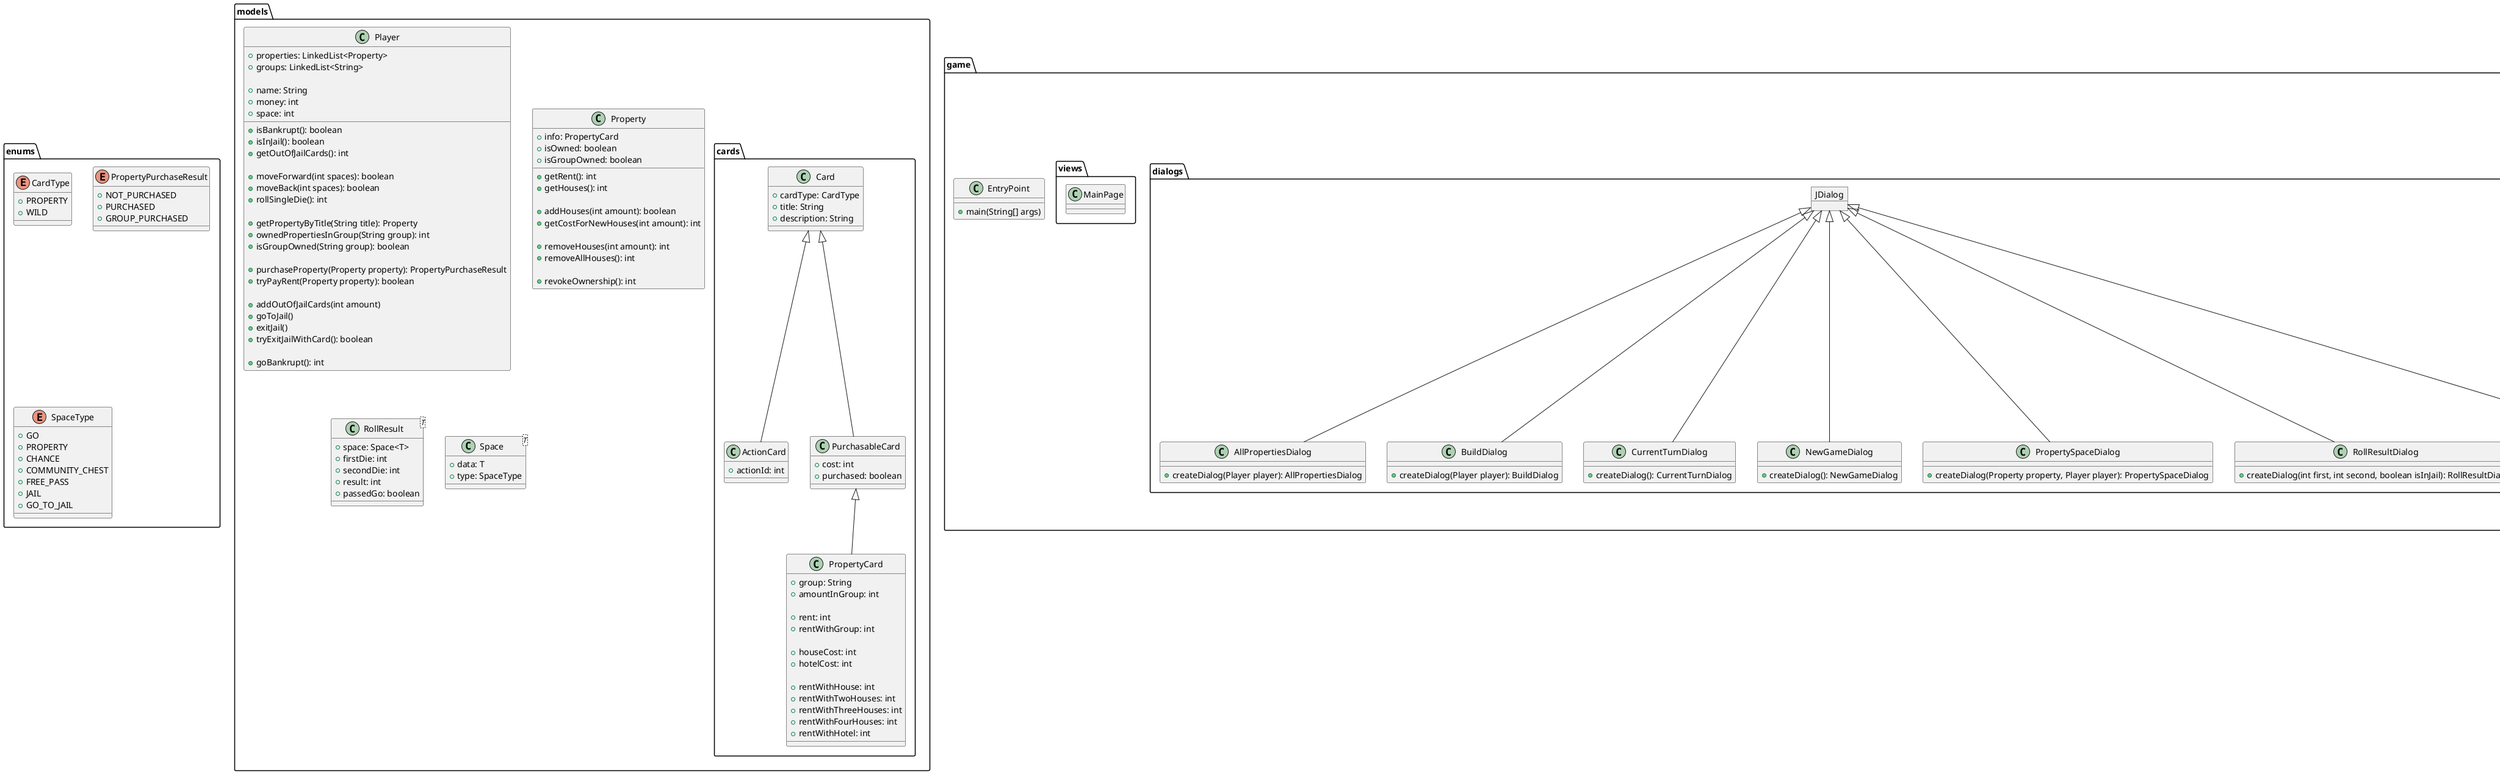 @startuml JMonopoly

package enums {
    enum CardType {
        +PROPERTY
        +WILD
    }

    enum PropertyPurchaseResult {
        +NOT_PURCHASED
        +PURCHASED
        +GROUP_PURCHASED
    }

    enum SpaceType {
        +GO
        +PROPERTY
        +CHANCE
        +COMMUNITY_CHEST
        +FREE_PASS
        +JAIL
        +GO_TO_JAIL
    }
}

package models {
    class Player {
        +properties: LinkedList<Property>
        +groups: LinkedList<String>

        +name: String
        +money: int
        +space: int

        +isBankrupt(): boolean
        +isInJail(): boolean
        +getOutOfJailCards(): int

        +moveForward(int spaces): boolean
        +moveBack(int spaces): boolean
        +rollSingleDie(): int

        +getPropertyByTitle(String title): Property
        +ownedPropertiesInGroup(String group): int
        +isGroupOwned(String group): boolean

        +purchaseProperty(Property property): PropertyPurchaseResult
        +tryPayRent(Property property): boolean

        +addOutOfJailCards(int amount)
        +goToJail()
        +exitJail()
        +tryExitJailWithCard(): boolean

        +goBankrupt(): int
    }

    class Property {
        +info: PropertyCard
        +isOwned: boolean
        +isGroupOwned: boolean

        +getRent(): int
        +getHouses(): int

        +addHouses(int amount): boolean
        +getCostForNewHouses(int amount): int

        +removeHouses(int amount): int
        +removeAllHouses(): int

        +revokeOwnership(): int
    }

    class RollResult<T> {
        +space: Space<T>
        +firstDie: int
        +secondDie: int
        +result: int
        +passedGo: boolean
    }

    class Space<T> {
        +data: T
        +type: SpaceType
    }

    package cards {
        class Card {
            +cardType: CardType
            +title: String
            +description: String
        }

        class ActionCard extends Card {
            +actionId: int
        }

        class PurchasableCard extends Card {
            +cost: int
            +purchased: boolean
        }

        class PropertyCard extends PurchasableCard {
            +group: String
            +amountInGroup: int

            +rent: int
            +rentWithGroup: int

            +houseCost: int
            +hotelCost: int

            +rentWithHouse: int
            +rentWithTwoHouses: int
            +rentWithThreeHouses: int
            +rentWithFourHouses: int
            +rentWithHotel: int
        }
    }
}

package game {
    package board {
        class GameHelper {
            +isGameFinished(): boolean

            +getCurrentPlayerIndex(): int
            +getCurrentPlayer(): Player

            +startNewGame(int playerCount)
            +startNewTurn()

            +rollTwoDice(): RollResult<Object>

            +bankrupt(): int

            +finishTurn(): boolean
        }

        class Players {
            +players: LinkedList<Player>

            +playerCount(): int
            +getPlayerAt(int index): Player

            +getPropertyOwnerByTitle(String title): Player
        }

        class Spaces {
            +spaces: LinkedList<Space<Object>>

            +populateList()

            +getSpaceTypeFromString(String str): SpaceType
            +getPropertyCardFromString(String str): PropertyCard
        }
    }

    package dialogs {
        object JDialog
        class AllPropertiesDialog extends JDialog {
            +createDialog(Player player): AllPropertiesDialog
        }

        class BuildDialog extends JDialog {
            +createDialog(Player player): BuildDialog
        }

        class CurrentTurnDialog extends JDialog {
            +createDialog(): CurrentTurnDialog
        }

        class NewGameDialog extends JDialog {
            +createDialog(): NewGameDialog
        }

        class PropertySpaceDialog extends JDialog {
            +createDialog(Property property, Player player): PropertySpaceDialog
        }

        class RollResultDialog extends JDialog {
            +createDialog(int first, int second, boolean isInJail): RollResultDialog
        }

        class SimpleMessageDialog extends JDialog {
            +createDialog(String title, String header, String content): SimpleMessageDialog
        }
    }

    package views {
        class MainPage { }
    }

    class EntryPoint {
        +main(String[] args)
    }
}

@enduml
